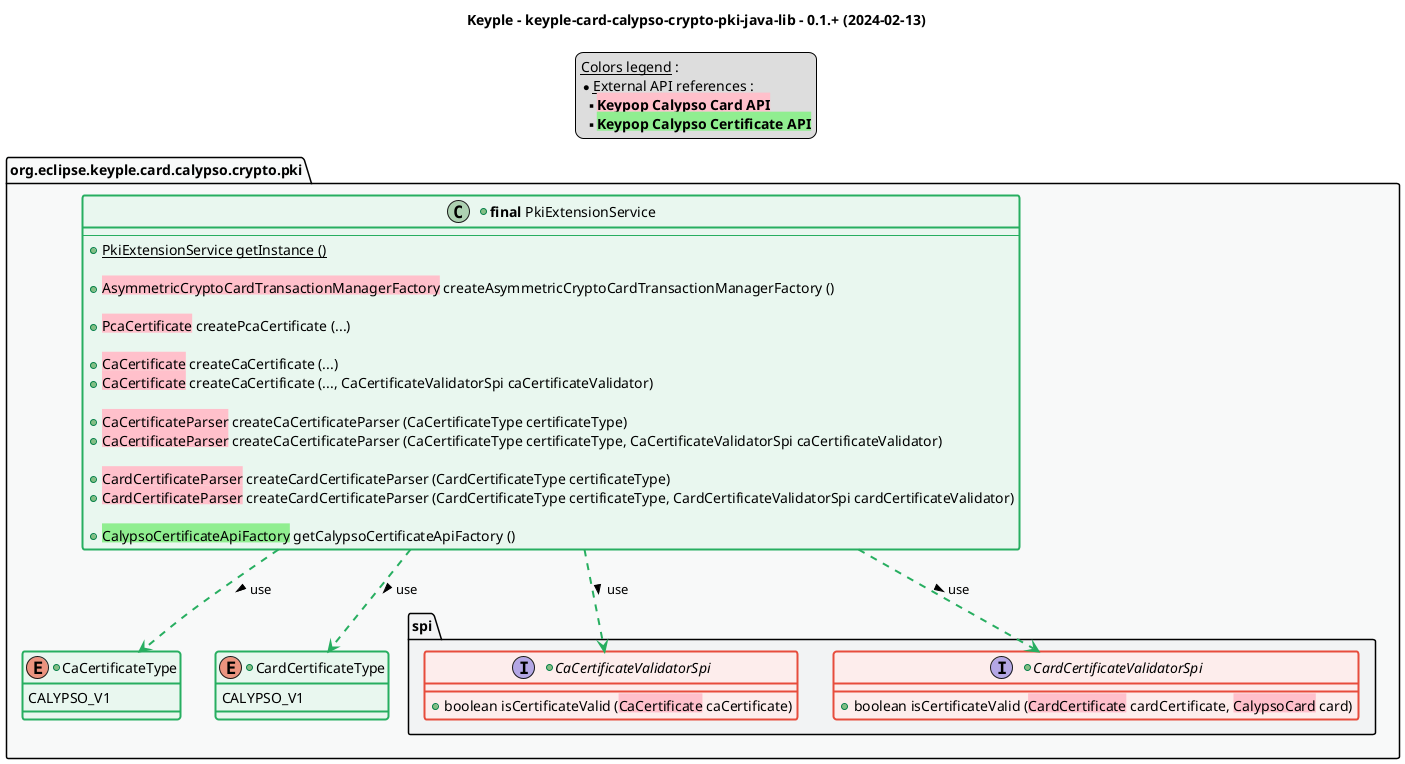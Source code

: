@startuml
title
    Keyple - keyple-card-calypso-crypto-pki-java-lib - 0.1.+ (2024-02-13)
end title

' == THEME ==

'Couleurs issues de : https://htmlcolorcodes.com/fr/tableau-de-couleur/tableau-de-couleur-design-plat/
!define C_GREY1 F8F9F9
!define C_GREY2 F2F3F4
!define C_GREY3 E5E7E9
!define C_GREY4 D7DBDD
!define C_GREY5 CACFD2
!define C_GREY6 BDC3C7
!define C_LINK 3498DB
!define C_USE 27AE60

' -- Styles that don't work with new version of plantuml --
skinparam stereotypeABorderColor #A9DCDF
skinparam stereotypeIBorderColor #B4A7E5
skinparam stereotypeCBorderColor #ADD1B2
skinparam stereotypeEBorderColor #EB93DF
' -- END --

skinparam ClassBorderThickness 2
skinparam ArrowThickness 2

' Yellow
skinparam ClassBackgroundColor #FEFECE
skinparam ClassBorderColor #D4AC0D
' Red
skinparam ClassBackgroundColor<<red>> #FDEDEC
skinparam ClassBorderColor<<red>> #E74C3C
hide <<red>> stereotype
' Purple
skinparam ClassBackgroundColor<<purple>> #F4ECF7
skinparam ClassBorderColor<<purple>> #8E44AD
hide <<purple>> stereotype
' blue
skinparam ClassBackgroundColor<<blue>> #EBF5FB
skinparam ClassBorderColor<<blue>> #3498DB
hide <<blue>> stereotype
' Green
skinparam ClassBackgroundColor<<green>> #E9F7EF
skinparam ClassBorderColor<<green>> #27AE60
hide <<green>> stereotype
' Grey
skinparam ClassBackgroundColor<<grey>> #EAECEE
skinparam ClassBorderColor<<grey>> #2C3E50
hide <<grey>> stereotype

' == CONTENT ==

legend top
    __Colors legend__ :
    * __External API references__ :
    ** <back:pink>**Keypop Calypso Card API**</back>
    ** <back:lightgreen>**Keypop Calypso Certificate API**</back>
end legend

package "org.eclipse.keyple.card.calypso.crypto.pki" as pki {
    +class "**final** PkiExtensionService" as PkiExtensionService <<green>> {
        --
        +{static} PkiExtensionService getInstance ()

        +<back:pink>AsymmetricCryptoCardTransactionManagerFactory</back> createAsymmetricCryptoCardTransactionManagerFactory ()

        +<back:pink>PcaCertificate</back> createPcaCertificate (...)

        +<back:pink>CaCertificate</back> createCaCertificate (...)
        +<back:pink>CaCertificate</back> createCaCertificate (..., CaCertificateValidatorSpi caCertificateValidator)

        +<back:pink>CaCertificateParser</back> createCaCertificateParser (CaCertificateType certificateType)
        +<back:pink>CaCertificateParser</back> createCaCertificateParser (CaCertificateType certificateType, CaCertificateValidatorSpi caCertificateValidator)

        +<back:pink>CardCertificateParser</back> createCardCertificateParser (CardCertificateType certificateType)
        +<back:pink>CardCertificateParser</back> createCardCertificateParser (CardCertificateType certificateType, CardCertificateValidatorSpi cardCertificateValidator)

        +<back:lightgreen>CalypsoCertificateApiFactory</back> getCalypsoCertificateApiFactory ()
    }
    +enum CaCertificateType <<green>> {
        CALYPSO_V1
    }
    +enum CardCertificateType <<green>> {
        CALYPSO_V1
    }
    package spi {
        +interface "CaCertificateValidatorSpi" as CaCertificateValidatorSpi <<red>> {
            +boolean isCertificateValid (<back:pink>CaCertificate</back> caCertificate)
        }
        +interface "CardCertificateValidatorSpi" as CardCertificateValidatorSpi <<red>> {
            +boolean isCertificateValid (<back:pink>CardCertificate</back> cardCertificate, <back:pink>CalypsoCard</back> card)
        }
    }
}

' Associations

PkiExtensionService ..> CaCertificateType #C_USE : use >
PkiExtensionService ..> CardCertificateType #C_USE : use >
PkiExtensionService ..> CaCertificateValidatorSpi #C_USE : use >
PkiExtensionService ..> CardCertificateValidatorSpi #C_USE : use >

' == LAYOUT ==

'ContextSetting -[hidden]- LegacySamUtil

' == STYLE ==

package pki #C_GREY1 {}
package pki.spi #C_GREY2 {}

@enduml